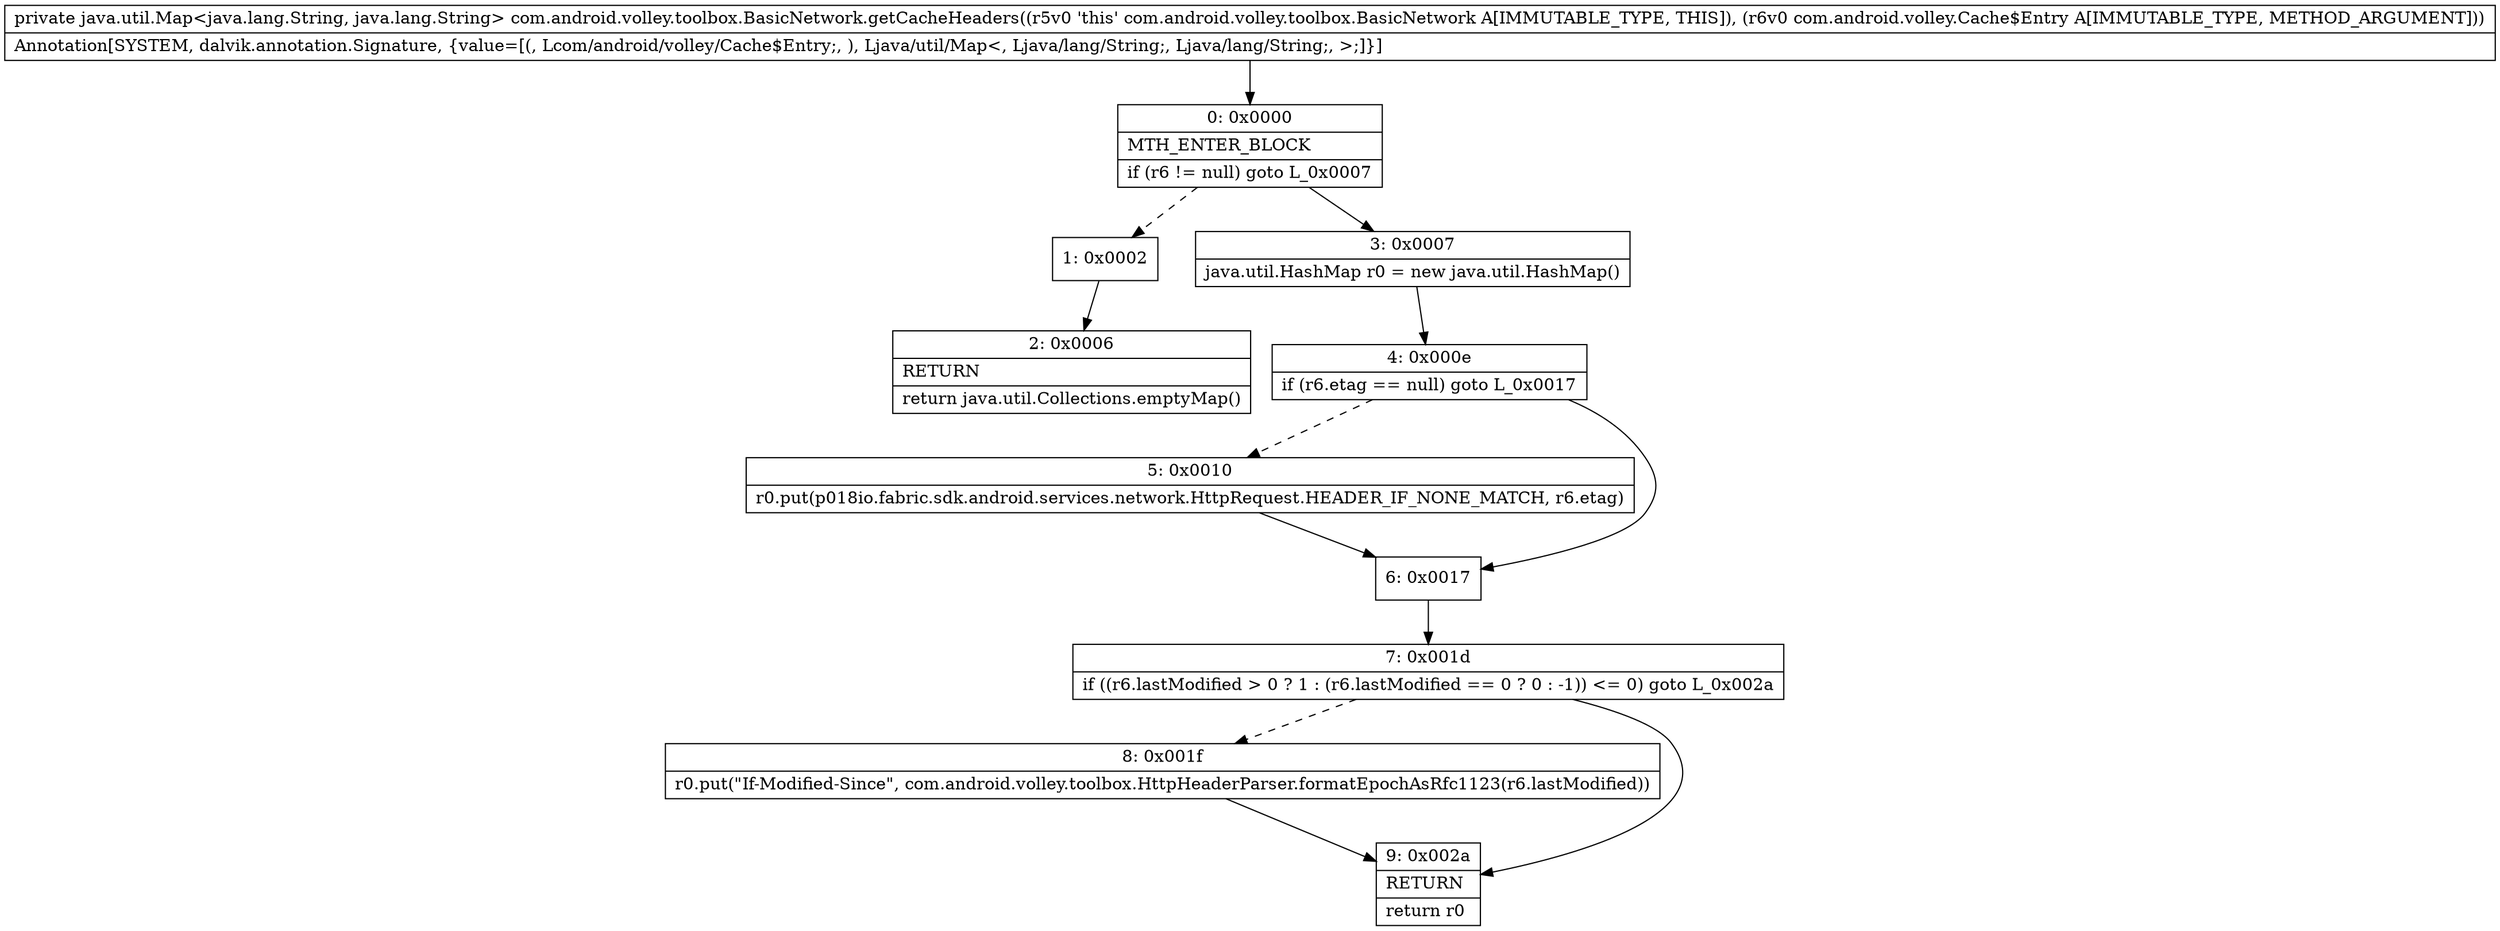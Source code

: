 digraph "CFG forcom.android.volley.toolbox.BasicNetwork.getCacheHeaders(Lcom\/android\/volley\/Cache$Entry;)Ljava\/util\/Map;" {
Node_0 [shape=record,label="{0\:\ 0x0000|MTH_ENTER_BLOCK\l|if (r6 != null) goto L_0x0007\l}"];
Node_1 [shape=record,label="{1\:\ 0x0002}"];
Node_2 [shape=record,label="{2\:\ 0x0006|RETURN\l|return java.util.Collections.emptyMap()\l}"];
Node_3 [shape=record,label="{3\:\ 0x0007|java.util.HashMap r0 = new java.util.HashMap()\l}"];
Node_4 [shape=record,label="{4\:\ 0x000e|if (r6.etag == null) goto L_0x0017\l}"];
Node_5 [shape=record,label="{5\:\ 0x0010|r0.put(p018io.fabric.sdk.android.services.network.HttpRequest.HEADER_IF_NONE_MATCH, r6.etag)\l}"];
Node_6 [shape=record,label="{6\:\ 0x0017}"];
Node_7 [shape=record,label="{7\:\ 0x001d|if ((r6.lastModified \> 0 ? 1 : (r6.lastModified == 0 ? 0 : \-1)) \<= 0) goto L_0x002a\l}"];
Node_8 [shape=record,label="{8\:\ 0x001f|r0.put(\"If\-Modified\-Since\", com.android.volley.toolbox.HttpHeaderParser.formatEpochAsRfc1123(r6.lastModified))\l}"];
Node_9 [shape=record,label="{9\:\ 0x002a|RETURN\l|return r0\l}"];
MethodNode[shape=record,label="{private java.util.Map\<java.lang.String, java.lang.String\> com.android.volley.toolbox.BasicNetwork.getCacheHeaders((r5v0 'this' com.android.volley.toolbox.BasicNetwork A[IMMUTABLE_TYPE, THIS]), (r6v0 com.android.volley.Cache$Entry A[IMMUTABLE_TYPE, METHOD_ARGUMENT]))  | Annotation[SYSTEM, dalvik.annotation.Signature, \{value=[(, Lcom\/android\/volley\/Cache$Entry;, ), Ljava\/util\/Map\<, Ljava\/lang\/String;, Ljava\/lang\/String;, \>;]\}]\l}"];
MethodNode -> Node_0;
Node_0 -> Node_1[style=dashed];
Node_0 -> Node_3;
Node_1 -> Node_2;
Node_3 -> Node_4;
Node_4 -> Node_5[style=dashed];
Node_4 -> Node_6;
Node_5 -> Node_6;
Node_6 -> Node_7;
Node_7 -> Node_8[style=dashed];
Node_7 -> Node_9;
Node_8 -> Node_9;
}

